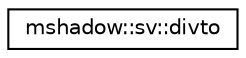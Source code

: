 digraph "Graphical Class Hierarchy"
{
 // LATEX_PDF_SIZE
  edge [fontname="Helvetica",fontsize="10",labelfontname="Helvetica",labelfontsize="10"];
  node [fontname="Helvetica",fontsize="10",shape=record];
  rankdir="LR";
  Node0 [label="mshadow::sv::divto",height=0.2,width=0.4,color="black", fillcolor="white", style="filled",URL="$structmshadow_1_1sv_1_1divto.html",tooltip="divide to saver: /="];
}
